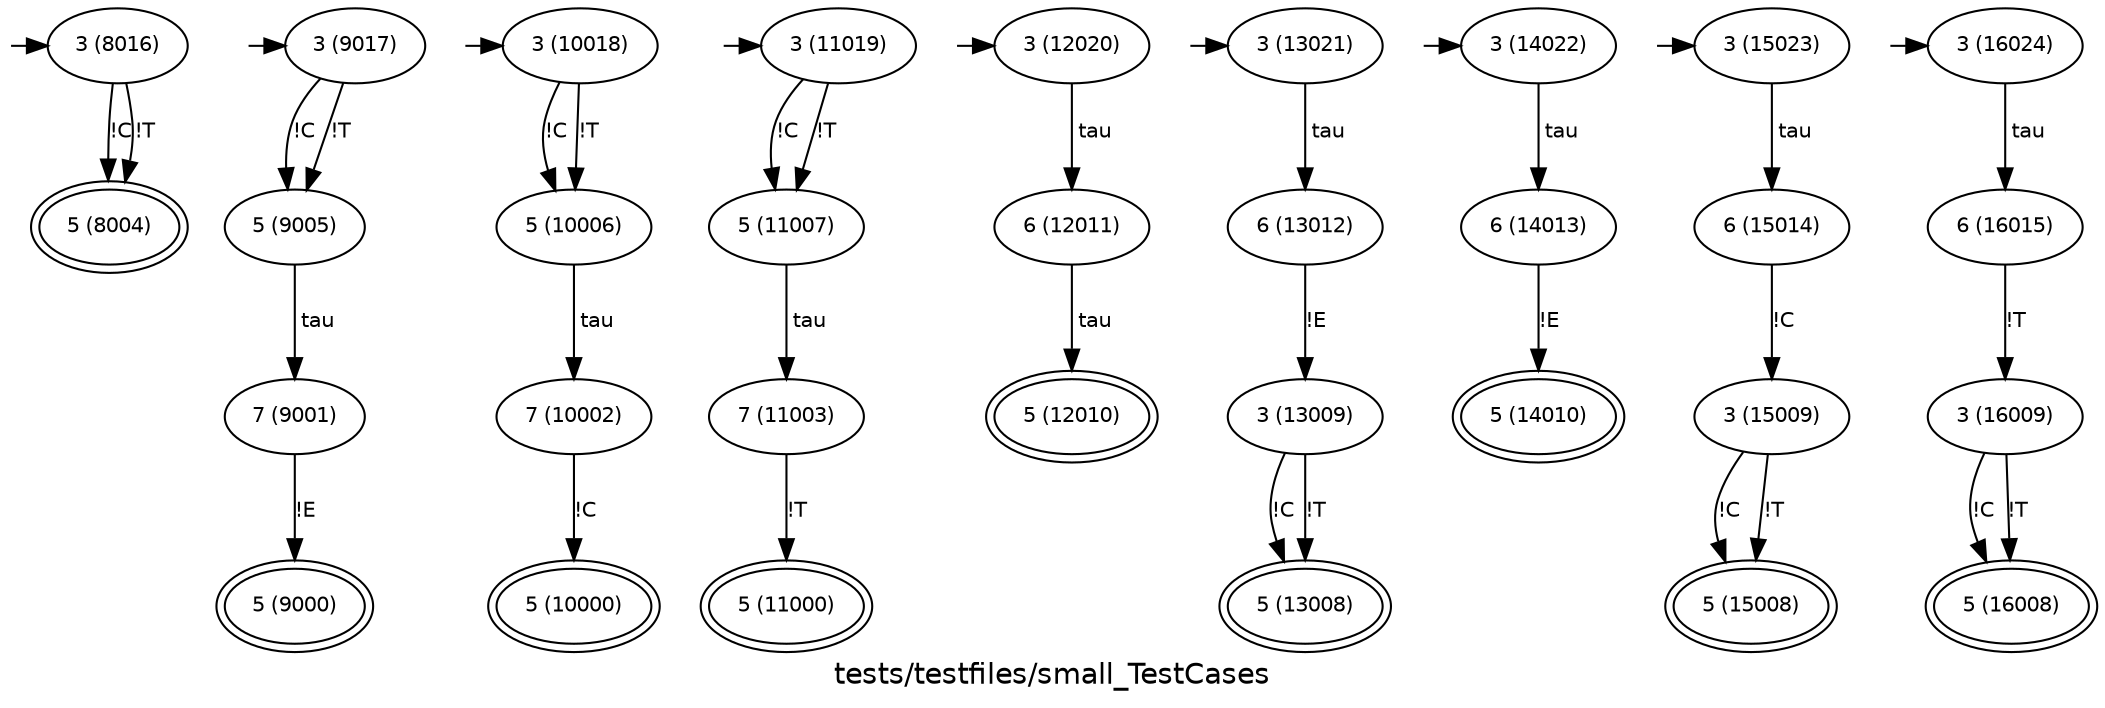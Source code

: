 digraph D {
graph [fontname="Helvetica", label="tests/testfiles/small_TestCases"];
node [fontname="Helvetica" fontsize=10];
edge [fontname="Helvetica" fontsize=10];
  q_8016 [label="" height="0.01" width="0.01" style="invis"];
  q_8016 -> 8016 [minlen="0.5"];
  8004 [label="5 (8004)", peripheries=2]
  8016 [label="3 (8016)"]
  8016 -> 8004 [label="!C"]
  8016 -> 8004 [label="!T"]
  q_9017 [label="" height="0.01" width="0.01" style="invis"];
  q_9017 -> 9017 [minlen="0.5"];
  9000 [label="5 (9000)", peripheries=2]
  9001 [label="7 (9001)"]
  9001 -> 9000 [label="!E"]
  9005 [label="5 (9005)"]
  9005 -> 9001 [label=" tau"]
  9017 [label="3 (9017)"]
  9017 -> 9005 [label="!C"]
  9017 -> 9005 [label="!T"]
  q_10018 [label="" height="0.01" width="0.01" style="invis"];
  q_10018 -> 10018 [minlen="0.5"];
  10000 [label="5 (10000)", peripheries=2]
  10002 [label="7 (10002)"]
  10002 -> 10000 [label="!C"]
  10006 [label="5 (10006)"]
  10006 -> 10002 [label=" tau"]
  10018 [label="3 (10018)"]
  10018 -> 10006 [label="!C"]
  10018 -> 10006 [label="!T"]
  q_11019 [label="" height="0.01" width="0.01" style="invis"];
  q_11019 -> 11019 [minlen="0.5"];
  11000 [label="5 (11000)", peripheries=2]
  11003 [label="7 (11003)"]
  11003 -> 11000 [label="!T"]
  11007 [label="5 (11007)"]
  11007 -> 11003 [label=" tau"]
  11019 [label="3 (11019)"]
  11019 -> 11007 [label="!C"]
  11019 -> 11007 [label="!T"]
  q_12020 [label="" height="0.01" width="0.01" style="invis"];
  q_12020 -> 12020 [minlen="0.5"];
  12010 [label="5 (12010)", peripheries=2]
  12011 [label="6 (12011)"]
  12011 -> 12010 [label=" tau"]
  12020 [label="3 (12020)"]
  12020 -> 12011 [label=" tau"]
  q_13021 [label="" height="0.01" width="0.01" style="invis"];
  q_13021 -> 13021 [minlen="0.5"];
  13008 [label="5 (13008)", peripheries=2]
  13009 [label="3 (13009)"]
  13009 -> 13008 [label="!C"]
  13009 -> 13008 [label="!T"]
  13012 [label="6 (13012)"]
  13012 -> 13009 [label="!E"]
  13021 [label="3 (13021)"]
  13021 -> 13012 [label=" tau"]
  q_14022 [label="" height="0.01" width="0.01" style="invis"];
  q_14022 -> 14022 [minlen="0.5"];
  14010 [label="5 (14010)", peripheries=2]
  14013 [label="6 (14013)"]
  14013 -> 14010 [label="!E"]
  14022 [label="3 (14022)"]
  14022 -> 14013 [label=" tau"]
  q_15023 [label="" height="0.01" width="0.01" style="invis"];
  q_15023 -> 15023 [minlen="0.5"];
  15008 [label="5 (15008)", peripheries=2]
  15009 [label="3 (15009)"]
  15009 -> 15008 [label="!C"]
  15009 -> 15008 [label="!T"]
  15014 [label="6 (15014)"]
  15014 -> 15009 [label="!C"]
  15023 [label="3 (15023)"]
  15023 -> 15014 [label=" tau"]
  q_16024 [label="" height="0.01" width="0.01" style="invis"];
  q_16024 -> 16024 [minlen="0.5"];
  16008 [label="5 (16008)", peripheries=2]
  16009 [label="3 (16009)"]
  16009 -> 16008 [label="!C"]
  16009 -> 16008 [label="!T"]
  16015 [label="6 (16015)"]
  16015 -> 16009 [label="!T"]
  16024 [label="3 (16024)"]
  16024 -> 16015 [label=" tau"]
}

